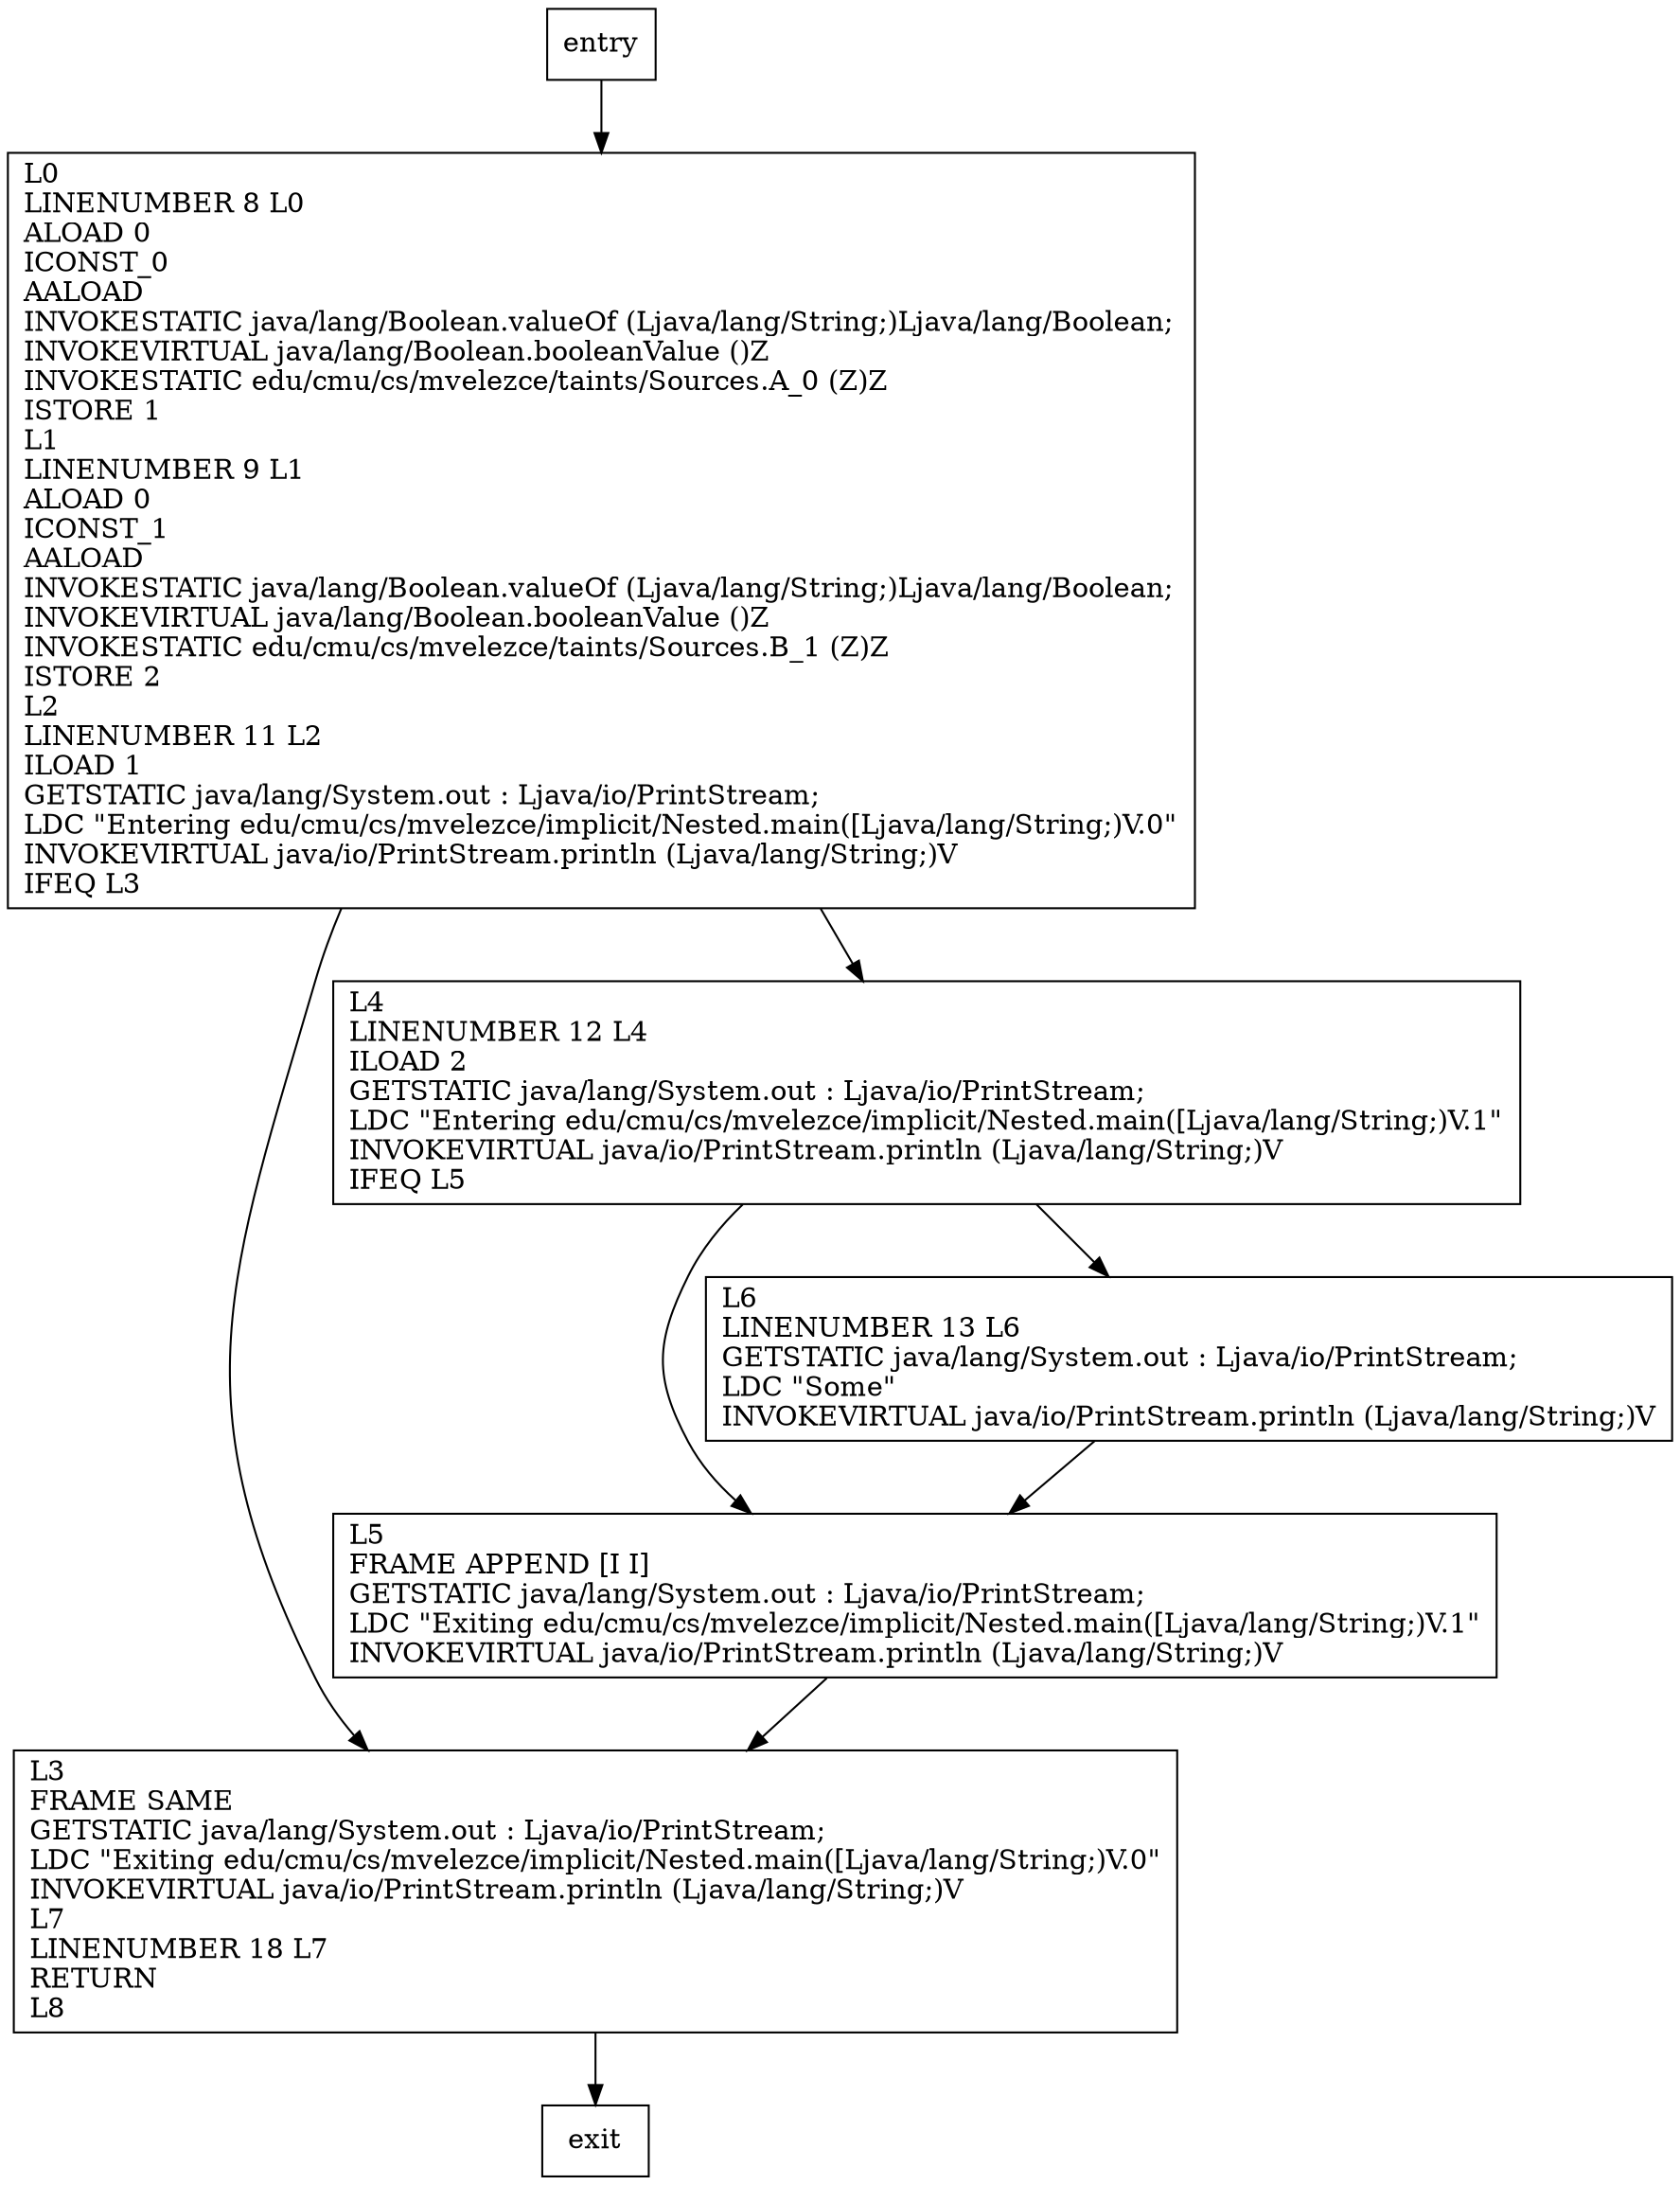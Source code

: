 digraph main {
node [shape=record];
2047145776 [label="L3\lFRAME SAME\lGETSTATIC java/lang/System.out : Ljava/io/PrintStream;\lLDC \"Exiting edu/cmu/cs/mvelezce/implicit/Nested.main([Ljava/lang/String;)V.0\"\lINVOKEVIRTUAL java/io/PrintStream.println (Ljava/lang/String;)V\lL7\lLINENUMBER 18 L7\lRETURN\lL8\l"];
1590202270 [label="L0\lLINENUMBER 8 L0\lALOAD 0\lICONST_0\lAALOAD\lINVOKESTATIC java/lang/Boolean.valueOf (Ljava/lang/String;)Ljava/lang/Boolean;\lINVOKEVIRTUAL java/lang/Boolean.booleanValue ()Z\lINVOKESTATIC edu/cmu/cs/mvelezce/taints/Sources.A_0 (Z)Z\lISTORE 1\lL1\lLINENUMBER 9 L1\lALOAD 0\lICONST_1\lAALOAD\lINVOKESTATIC java/lang/Boolean.valueOf (Ljava/lang/String;)Ljava/lang/Boolean;\lINVOKEVIRTUAL java/lang/Boolean.booleanValue ()Z\lINVOKESTATIC edu/cmu/cs/mvelezce/taints/Sources.B_1 (Z)Z\lISTORE 2\lL2\lLINENUMBER 11 L2\lILOAD 1\lGETSTATIC java/lang/System.out : Ljava/io/PrintStream;\lLDC \"Entering edu/cmu/cs/mvelezce/implicit/Nested.main([Ljava/lang/String;)V.0\"\lINVOKEVIRTUAL java/io/PrintStream.println (Ljava/lang/String;)V\lIFEQ L3\l"];
897541009 [label="L5\lFRAME APPEND [I I]\lGETSTATIC java/lang/System.out : Ljava/io/PrintStream;\lLDC \"Exiting edu/cmu/cs/mvelezce/implicit/Nested.main([Ljava/lang/String;)V.1\"\lINVOKEVIRTUAL java/io/PrintStream.println (Ljava/lang/String;)V\l"];
990994954 [label="L4\lLINENUMBER 12 L4\lILOAD 2\lGETSTATIC java/lang/System.out : Ljava/io/PrintStream;\lLDC \"Entering edu/cmu/cs/mvelezce/implicit/Nested.main([Ljava/lang/String;)V.1\"\lINVOKEVIRTUAL java/io/PrintStream.println (Ljava/lang/String;)V\lIFEQ L5\l"];
802270602 [label="L6\lLINENUMBER 13 L6\lGETSTATIC java/lang/System.out : Ljava/io/PrintStream;\lLDC \"Some\"\lINVOKEVIRTUAL java/io/PrintStream.println (Ljava/lang/String;)V\l"];
entry;
exit;
entry -> 1590202270;
2047145776 -> exit;
1590202270 -> 2047145776;
1590202270 -> 990994954;
897541009 -> 2047145776;
990994954 -> 897541009;
990994954 -> 802270602;
802270602 -> 897541009;
}
